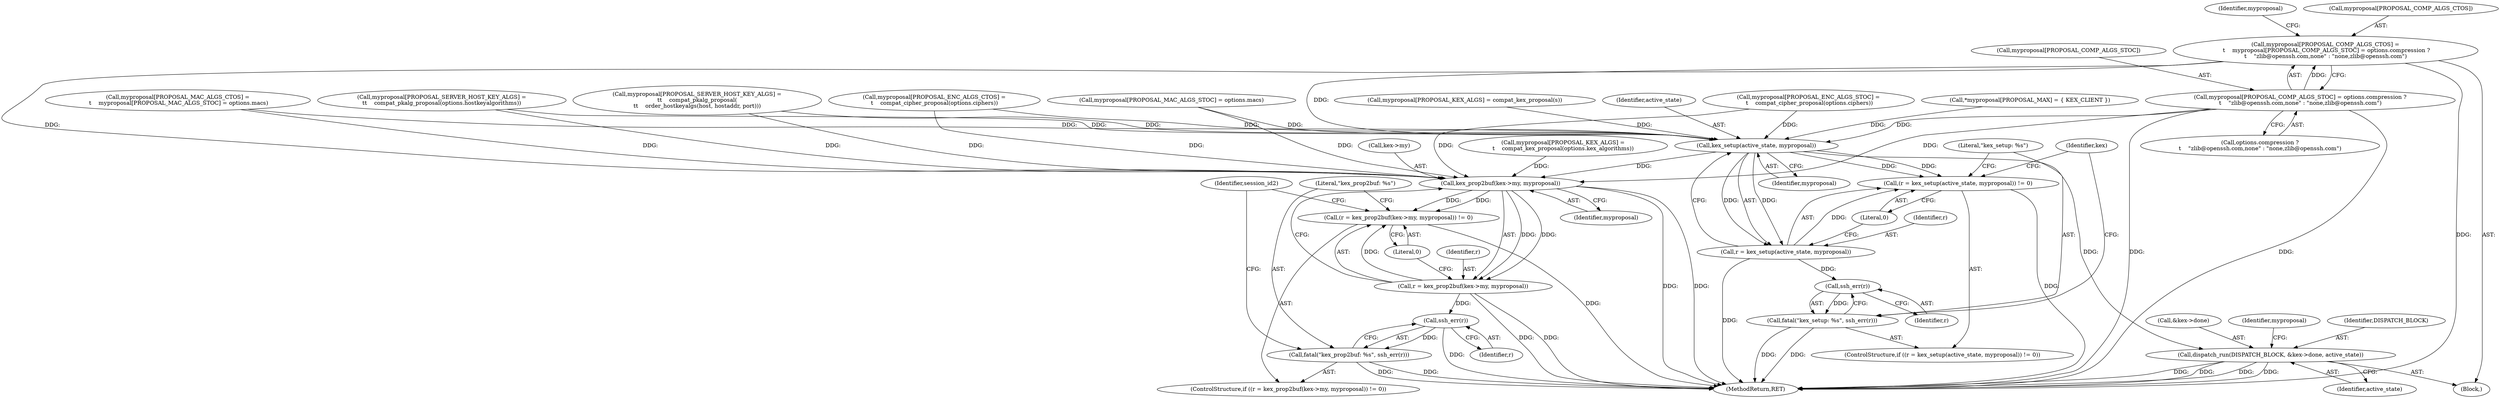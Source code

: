 digraph "0_src_3095060f479b86288e31c79ecbc5131a66bcd2f9_9@array" {
"1000157" [label="(Call,myproposal[PROPOSAL_COMP_ALGS_CTOS] =\n \t    myproposal[PROPOSAL_COMP_ALGS_STOC] = options.compression ?\n\t    \"zlib@openssh.com,none\" : \"none,zlib@openssh.com\")"];
"1000161" [label="(Call,myproposal[PROPOSAL_COMP_ALGS_STOC] = options.compression ?\n\t    \"zlib@openssh.com,none\" : \"none,zlib@openssh.com\")"];
"1000249" [label="(Call,kex_setup(active_state, myproposal))"];
"1000246" [label="(Call,(r = kex_setup(active_state, myproposal)) != 0)"];
"1000247" [label="(Call,r = kex_setup(active_state, myproposal))"];
"1000255" [label="(Call,ssh_err(r))"];
"1000253" [label="(Call,fatal(\"kex_setup: %s\", ssh_err(r)))"];
"1000341" [label="(Call,dispatch_run(DISPATCH_BLOCK, &kex->done, active_state))"];
"1000360" [label="(Call,kex_prop2buf(kex->my, myproposal))"];
"1000357" [label="(Call,(r = kex_prop2buf(kex->my, myproposal)) != 0)"];
"1000358" [label="(Call,r = kex_prop2buf(kex->my, myproposal))"];
"1000368" [label="(Call,ssh_err(r))"];
"1000366" [label="(Call,fatal(\"kex_prop2buf: %s\", ssh_err(r)))"];
"1000135" [label="(Call,myproposal[PROPOSAL_KEX_ALGS] = compat_kex_proposal(s))"];
"1000201" [label="(Call,myproposal[PROPOSAL_SERVER_HOST_KEY_ALGS] =\n\t\t    compat_pkalg_proposal(options.hostkeyalgorithms))"];
"1000371" [label="(Identifier,session_id2)"];
"1000368" [label="(Call,ssh_err(r))"];
"1000246" [label="(Call,(r = kex_setup(active_state, myproposal)) != 0)"];
"1000254" [label="(Literal,\"kex_setup: %s\")"];
"1000217" [label="(Call,myproposal[PROPOSAL_SERVER_HOST_KEY_ALGS] =\n\t\t    compat_pkalg_proposal(\n\t\t    order_hostkeyalgs(host, hostaddr, port)))"];
"1000245" [label="(ControlStructure,if ((r = kex_setup(active_state, myproposal)) != 0))"];
"1000369" [label="(Identifier,r)"];
"1000175" [label="(Call,myproposal[PROPOSAL_MAC_ALGS_STOC] = options.macs)"];
"1000149" [label="(Call,myproposal[PROPOSAL_ENC_ALGS_STOC] =\n \t    compat_cipher_proposal(options.ciphers))"];
"1000249" [label="(Call,kex_setup(active_state, myproposal))"];
"1000109" [label="(Block,)"];
"1000253" [label="(Call,fatal(\"kex_setup: %s\", ssh_err(r)))"];
"1000256" [label="(Identifier,r)"];
"1000361" [label="(Call,kex->my)"];
"1000365" [label="(Literal,0)"];
"1000367" [label="(Literal,\"kex_prop2buf: %s\")"];
"1000342" [label="(Identifier,DISPATCH_BLOCK)"];
"1000364" [label="(Identifier,myproposal)"];
"1000360" [label="(Call,kex_prop2buf(kex->my, myproposal))"];
"1000171" [label="(Call,myproposal[PROPOSAL_MAC_ALGS_CTOS] =\n \t    myproposal[PROPOSAL_MAC_ALGS_STOC] = options.macs)"];
"1000366" [label="(Call,fatal(\"kex_prop2buf: %s\", ssh_err(r)))"];
"1000357" [label="(Call,(r = kex_prop2buf(kex->my, myproposal)) != 0)"];
"1000162" [label="(Call,myproposal[PROPOSAL_COMP_ALGS_STOC])"];
"1000252" [label="(Literal,0)"];
"1000161" [label="(Call,myproposal[PROPOSAL_COMP_ALGS_STOC] = options.compression ?\n\t    \"zlib@openssh.com,none\" : \"none,zlib@openssh.com\")"];
"1000348" [label="(Call,myproposal[PROPOSAL_KEX_ALGS] =\n\t    compat_kex_proposal(options.kex_algorithms))"];
"1000358" [label="(Call,r = kex_prop2buf(kex->my, myproposal))"];
"1000250" [label="(Identifier,active_state)"];
"1000248" [label="(Identifier,r)"];
"1000173" [label="(Identifier,myproposal)"];
"1000356" [label="(ControlStructure,if ((r = kex_prop2buf(kex->my, myproposal)) != 0))"];
"1000258" [label="(Identifier,kex)"];
"1000386" [label="(MethodReturn,RET)"];
"1000165" [label="(Call,options.compression ?\n\t    \"zlib@openssh.com,none\" : \"none,zlib@openssh.com\")"];
"1000341" [label="(Call,dispatch_run(DISPATCH_BLOCK, &kex->done, active_state))"];
"1000141" [label="(Call,myproposal[PROPOSAL_ENC_ALGS_CTOS] =\n\t    compat_cipher_proposal(options.ciphers))"];
"1000359" [label="(Identifier,r)"];
"1000255" [label="(Call,ssh_err(r))"];
"1000343" [label="(Call,&kex->done)"];
"1000350" [label="(Identifier,myproposal)"];
"1000247" [label="(Call,r = kex_setup(active_state, myproposal))"];
"1000158" [label="(Call,myproposal[PROPOSAL_COMP_ALGS_CTOS])"];
"1000347" [label="(Identifier,active_state)"];
"1000157" [label="(Call,myproposal[PROPOSAL_COMP_ALGS_CTOS] =\n \t    myproposal[PROPOSAL_COMP_ALGS_STOC] = options.compression ?\n\t    \"zlib@openssh.com,none\" : \"none,zlib@openssh.com\")"];
"1000251" [label="(Identifier,myproposal)"];
"1000111" [label="(Call,*myproposal[PROPOSAL_MAX] = { KEX_CLIENT })"];
"1000157" -> "1000109"  [label="AST: "];
"1000157" -> "1000161"  [label="CFG: "];
"1000158" -> "1000157"  [label="AST: "];
"1000161" -> "1000157"  [label="AST: "];
"1000173" -> "1000157"  [label="CFG: "];
"1000157" -> "1000386"  [label="DDG: "];
"1000161" -> "1000157"  [label="DDG: "];
"1000157" -> "1000249"  [label="DDG: "];
"1000157" -> "1000360"  [label="DDG: "];
"1000161" -> "1000165"  [label="CFG: "];
"1000162" -> "1000161"  [label="AST: "];
"1000165" -> "1000161"  [label="AST: "];
"1000161" -> "1000386"  [label="DDG: "];
"1000161" -> "1000386"  [label="DDG: "];
"1000161" -> "1000249"  [label="DDG: "];
"1000161" -> "1000360"  [label="DDG: "];
"1000249" -> "1000247"  [label="AST: "];
"1000249" -> "1000251"  [label="CFG: "];
"1000250" -> "1000249"  [label="AST: "];
"1000251" -> "1000249"  [label="AST: "];
"1000247" -> "1000249"  [label="CFG: "];
"1000249" -> "1000246"  [label="DDG: "];
"1000249" -> "1000246"  [label="DDG: "];
"1000249" -> "1000247"  [label="DDG: "];
"1000249" -> "1000247"  [label="DDG: "];
"1000217" -> "1000249"  [label="DDG: "];
"1000175" -> "1000249"  [label="DDG: "];
"1000111" -> "1000249"  [label="DDG: "];
"1000135" -> "1000249"  [label="DDG: "];
"1000149" -> "1000249"  [label="DDG: "];
"1000201" -> "1000249"  [label="DDG: "];
"1000171" -> "1000249"  [label="DDG: "];
"1000141" -> "1000249"  [label="DDG: "];
"1000249" -> "1000341"  [label="DDG: "];
"1000249" -> "1000360"  [label="DDG: "];
"1000246" -> "1000245"  [label="AST: "];
"1000246" -> "1000252"  [label="CFG: "];
"1000247" -> "1000246"  [label="AST: "];
"1000252" -> "1000246"  [label="AST: "];
"1000254" -> "1000246"  [label="CFG: "];
"1000258" -> "1000246"  [label="CFG: "];
"1000246" -> "1000386"  [label="DDG: "];
"1000247" -> "1000246"  [label="DDG: "];
"1000248" -> "1000247"  [label="AST: "];
"1000252" -> "1000247"  [label="CFG: "];
"1000247" -> "1000386"  [label="DDG: "];
"1000247" -> "1000255"  [label="DDG: "];
"1000255" -> "1000253"  [label="AST: "];
"1000255" -> "1000256"  [label="CFG: "];
"1000256" -> "1000255"  [label="AST: "];
"1000253" -> "1000255"  [label="CFG: "];
"1000255" -> "1000253"  [label="DDG: "];
"1000253" -> "1000245"  [label="AST: "];
"1000254" -> "1000253"  [label="AST: "];
"1000258" -> "1000253"  [label="CFG: "];
"1000253" -> "1000386"  [label="DDG: "];
"1000253" -> "1000386"  [label="DDG: "];
"1000341" -> "1000109"  [label="AST: "];
"1000341" -> "1000347"  [label="CFG: "];
"1000342" -> "1000341"  [label="AST: "];
"1000343" -> "1000341"  [label="AST: "];
"1000347" -> "1000341"  [label="AST: "];
"1000350" -> "1000341"  [label="CFG: "];
"1000341" -> "1000386"  [label="DDG: "];
"1000341" -> "1000386"  [label="DDG: "];
"1000341" -> "1000386"  [label="DDG: "];
"1000341" -> "1000386"  [label="DDG: "];
"1000360" -> "1000358"  [label="AST: "];
"1000360" -> "1000364"  [label="CFG: "];
"1000361" -> "1000360"  [label="AST: "];
"1000364" -> "1000360"  [label="AST: "];
"1000358" -> "1000360"  [label="CFG: "];
"1000360" -> "1000386"  [label="DDG: "];
"1000360" -> "1000386"  [label="DDG: "];
"1000360" -> "1000357"  [label="DDG: "];
"1000360" -> "1000357"  [label="DDG: "];
"1000360" -> "1000358"  [label="DDG: "];
"1000360" -> "1000358"  [label="DDG: "];
"1000348" -> "1000360"  [label="DDG: "];
"1000217" -> "1000360"  [label="DDG: "];
"1000175" -> "1000360"  [label="DDG: "];
"1000149" -> "1000360"  [label="DDG: "];
"1000201" -> "1000360"  [label="DDG: "];
"1000171" -> "1000360"  [label="DDG: "];
"1000141" -> "1000360"  [label="DDG: "];
"1000357" -> "1000356"  [label="AST: "];
"1000357" -> "1000365"  [label="CFG: "];
"1000358" -> "1000357"  [label="AST: "];
"1000365" -> "1000357"  [label="AST: "];
"1000367" -> "1000357"  [label="CFG: "];
"1000371" -> "1000357"  [label="CFG: "];
"1000357" -> "1000386"  [label="DDG: "];
"1000358" -> "1000357"  [label="DDG: "];
"1000359" -> "1000358"  [label="AST: "];
"1000365" -> "1000358"  [label="CFG: "];
"1000358" -> "1000386"  [label="DDG: "];
"1000358" -> "1000386"  [label="DDG: "];
"1000358" -> "1000368"  [label="DDG: "];
"1000368" -> "1000366"  [label="AST: "];
"1000368" -> "1000369"  [label="CFG: "];
"1000369" -> "1000368"  [label="AST: "];
"1000366" -> "1000368"  [label="CFG: "];
"1000368" -> "1000386"  [label="DDG: "];
"1000368" -> "1000366"  [label="DDG: "];
"1000366" -> "1000356"  [label="AST: "];
"1000367" -> "1000366"  [label="AST: "];
"1000371" -> "1000366"  [label="CFG: "];
"1000366" -> "1000386"  [label="DDG: "];
"1000366" -> "1000386"  [label="DDG: "];
}
